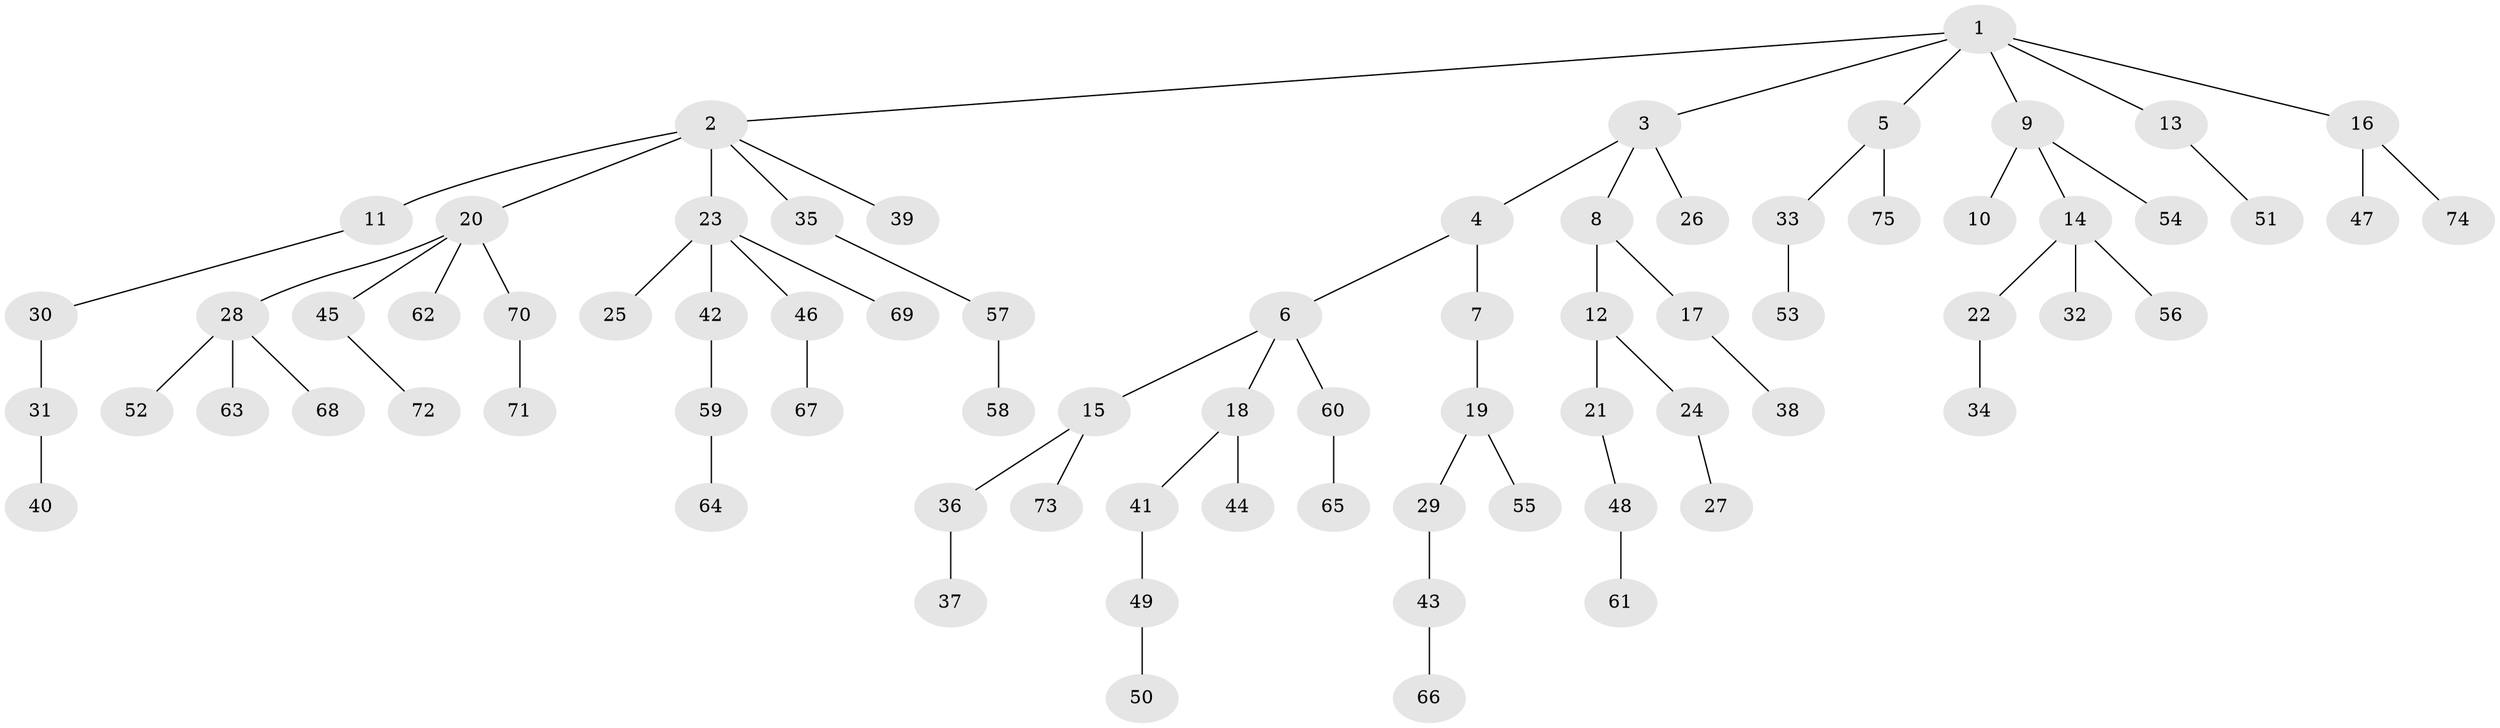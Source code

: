 // original degree distribution, {7: 0.006802721088435374, 6: 0.02040816326530612, 5: 0.04081632653061224, 4: 0.08163265306122448, 2: 0.21768707482993196, 3: 0.10884353741496598, 1: 0.5238095238095238}
// Generated by graph-tools (version 1.1) at 2025/36/03/09/25 02:36:49]
// undirected, 75 vertices, 74 edges
graph export_dot {
graph [start="1"]
  node [color=gray90,style=filled];
  1;
  2;
  3;
  4;
  5;
  6;
  7;
  8;
  9;
  10;
  11;
  12;
  13;
  14;
  15;
  16;
  17;
  18;
  19;
  20;
  21;
  22;
  23;
  24;
  25;
  26;
  27;
  28;
  29;
  30;
  31;
  32;
  33;
  34;
  35;
  36;
  37;
  38;
  39;
  40;
  41;
  42;
  43;
  44;
  45;
  46;
  47;
  48;
  49;
  50;
  51;
  52;
  53;
  54;
  55;
  56;
  57;
  58;
  59;
  60;
  61;
  62;
  63;
  64;
  65;
  66;
  67;
  68;
  69;
  70;
  71;
  72;
  73;
  74;
  75;
  1 -- 2 [weight=1.0];
  1 -- 3 [weight=1.0];
  1 -- 5 [weight=1.0];
  1 -- 9 [weight=1.0];
  1 -- 13 [weight=1.0];
  1 -- 16 [weight=1.0];
  2 -- 11 [weight=2.0];
  2 -- 20 [weight=1.0];
  2 -- 23 [weight=1.0];
  2 -- 35 [weight=1.0];
  2 -- 39 [weight=1.0];
  3 -- 4 [weight=1.0];
  3 -- 8 [weight=1.0];
  3 -- 26 [weight=1.0];
  4 -- 6 [weight=1.0];
  4 -- 7 [weight=1.0];
  5 -- 33 [weight=1.0];
  5 -- 75 [weight=1.0];
  6 -- 15 [weight=1.0];
  6 -- 18 [weight=1.0];
  6 -- 60 [weight=1.0];
  7 -- 19 [weight=1.0];
  8 -- 12 [weight=3.0];
  8 -- 17 [weight=1.0];
  9 -- 10 [weight=1.0];
  9 -- 14 [weight=1.0];
  9 -- 54 [weight=1.0];
  11 -- 30 [weight=1.0];
  12 -- 21 [weight=1.0];
  12 -- 24 [weight=1.0];
  13 -- 51 [weight=1.0];
  14 -- 22 [weight=1.0];
  14 -- 32 [weight=1.0];
  14 -- 56 [weight=1.0];
  15 -- 36 [weight=1.0];
  15 -- 73 [weight=1.0];
  16 -- 47 [weight=1.0];
  16 -- 74 [weight=1.0];
  17 -- 38 [weight=1.0];
  18 -- 41 [weight=1.0];
  18 -- 44 [weight=1.0];
  19 -- 29 [weight=1.0];
  19 -- 55 [weight=1.0];
  20 -- 28 [weight=1.0];
  20 -- 45 [weight=1.0];
  20 -- 62 [weight=1.0];
  20 -- 70 [weight=1.0];
  21 -- 48 [weight=1.0];
  22 -- 34 [weight=1.0];
  23 -- 25 [weight=1.0];
  23 -- 42 [weight=1.0];
  23 -- 46 [weight=1.0];
  23 -- 69 [weight=1.0];
  24 -- 27 [weight=1.0];
  28 -- 52 [weight=1.0];
  28 -- 63 [weight=1.0];
  28 -- 68 [weight=1.0];
  29 -- 43 [weight=1.0];
  30 -- 31 [weight=2.0];
  31 -- 40 [weight=1.0];
  33 -- 53 [weight=1.0];
  35 -- 57 [weight=1.0];
  36 -- 37 [weight=2.0];
  41 -- 49 [weight=1.0];
  42 -- 59 [weight=2.0];
  43 -- 66 [weight=1.0];
  45 -- 72 [weight=1.0];
  46 -- 67 [weight=1.0];
  48 -- 61 [weight=1.0];
  49 -- 50 [weight=1.0];
  57 -- 58 [weight=2.0];
  59 -- 64 [weight=1.0];
  60 -- 65 [weight=1.0];
  70 -- 71 [weight=1.0];
}
